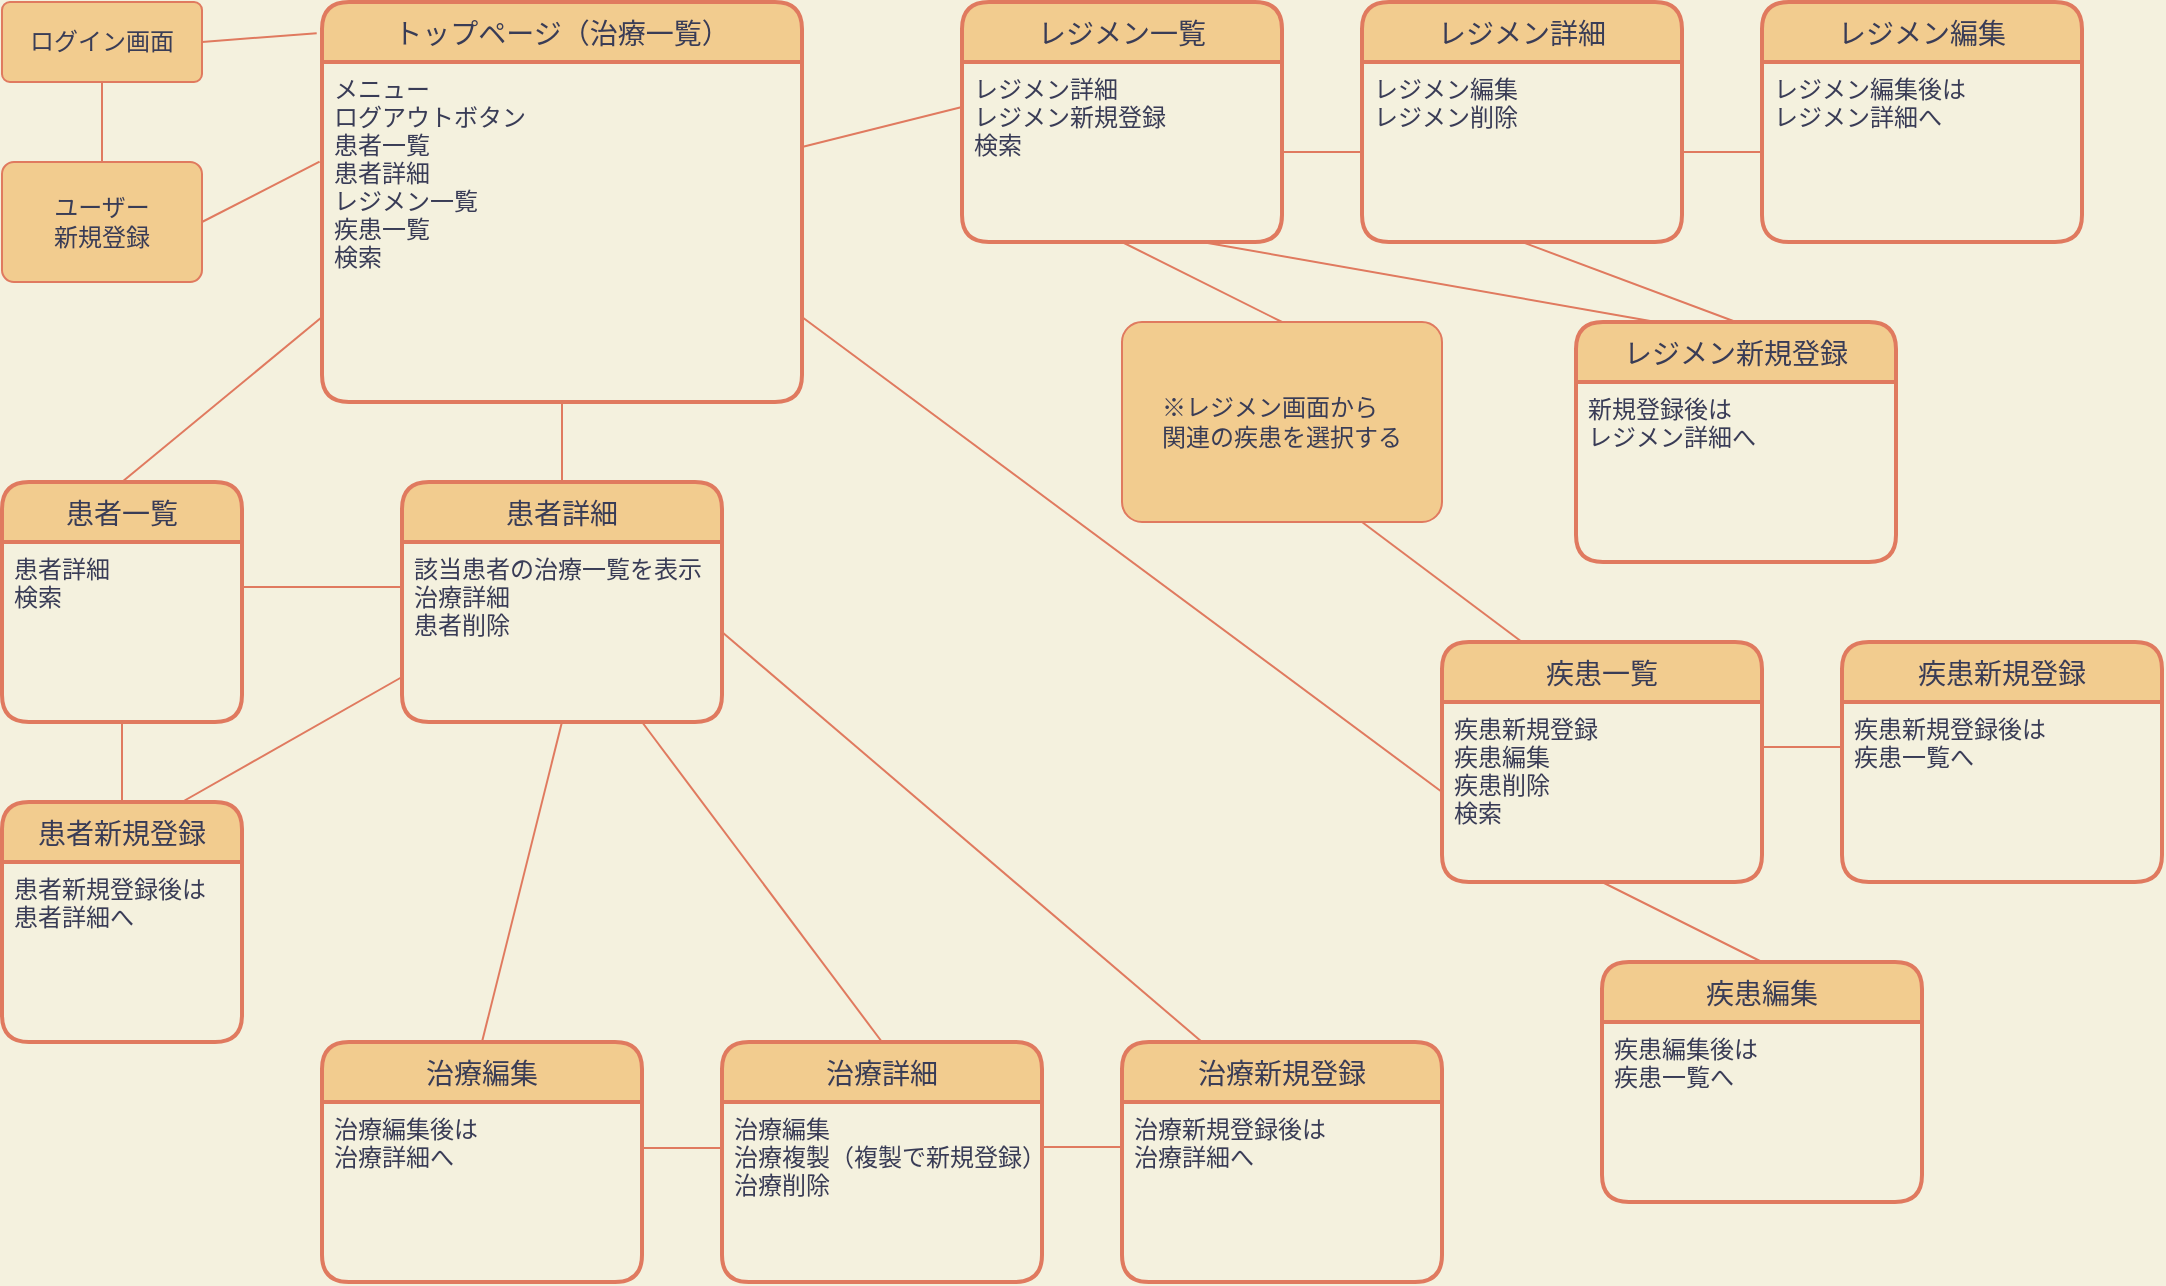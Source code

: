 <mxfile version="14.2.4" type="embed">
    <diagram id="_gqEtZB6_dUktbeQtSIE" name="ページ1">
        <mxGraphModel dx="898" dy="529" grid="1" gridSize="10" guides="1" tooltips="1" connect="1" arrows="1" fold="1" page="1" pageScale="1" pageWidth="827" pageHeight="1169" background="#F4F1DE" math="0" shadow="0">
            <root>
                <mxCell id="0"/>
                <mxCell id="1" parent="0"/>
                <mxCell id="2" value="ログイン画面" style="rounded=1;arcSize=10;whiteSpace=wrap;html=1;align=center;fillColor=#F2CC8F;strokeColor=#E07A5F;fontColor=#393C56;" vertex="1" parent="1">
                    <mxGeometry x="40" y="40" width="100" height="40" as="geometry"/>
                </mxCell>
                <mxCell id="3" value="トップページ（治療一覧）" style="swimlane;childLayout=stackLayout;horizontal=1;startSize=30;horizontalStack=0;rounded=1;fontSize=14;fontStyle=0;strokeWidth=2;resizeParent=0;resizeLast=1;shadow=0;dashed=0;align=center;fillColor=#F2CC8F;strokeColor=#E07A5F;fontColor=#393C56;" vertex="1" parent="1">
                    <mxGeometry x="200" y="40" width="240" height="200" as="geometry"/>
                </mxCell>
                <mxCell id="4" value="メニュー&#10;ログアウトボタン&#10;患者一覧&#10;患者詳細&#10;レジメン一覧&#10;疾患一覧&#10;検索&#10;" style="align=left;strokeColor=none;fillColor=none;spacingLeft=4;fontSize=12;verticalAlign=top;resizable=0;rotatable=0;part=1;fontColor=#393C56;" vertex="1" parent="3">
                    <mxGeometry y="30" width="240" height="170" as="geometry"/>
                </mxCell>
                <mxCell id="5" value="" style="endArrow=none;html=1;rounded=0;exitX=1;exitY=0.5;exitDx=0;exitDy=0;entryX=-0.011;entryY=0.078;entryDx=0;entryDy=0;entryPerimeter=0;labelBackgroundColor=#F4F1DE;strokeColor=#E07A5F;fontColor=#393C56;" edge="1" parent="1" source="2" target="3">
                    <mxGeometry relative="1" as="geometry">
                        <mxPoint x="360" y="250" as="sourcePoint"/>
                        <mxPoint x="520" y="250" as="targetPoint"/>
                    </mxGeometry>
                </mxCell>
                <mxCell id="6" value="ユーザー&lt;br&gt;新規登録" style="rounded=1;arcSize=10;whiteSpace=wrap;html=1;align=center;fillColor=#F2CC8F;strokeColor=#E07A5F;fontColor=#393C56;" vertex="1" parent="1">
                    <mxGeometry x="40" y="120" width="100" height="60" as="geometry"/>
                </mxCell>
                <mxCell id="7" value="" style="endArrow=none;html=1;rounded=0;exitX=0.5;exitY=1;exitDx=0;exitDy=0;entryX=0.5;entryY=0;entryDx=0;entryDy=0;labelBackgroundColor=#F4F1DE;strokeColor=#E07A5F;fontColor=#393C56;" edge="1" parent="1" source="2" target="6">
                    <mxGeometry relative="1" as="geometry">
                        <mxPoint x="360" y="250" as="sourcePoint"/>
                        <mxPoint x="520" y="250" as="targetPoint"/>
                    </mxGeometry>
                </mxCell>
                <mxCell id="8" value="" style="endArrow=none;html=1;rounded=0;exitX=1;exitY=0.5;exitDx=0;exitDy=0;entryX=-0.005;entryY=0.293;entryDx=0;entryDy=0;entryPerimeter=0;labelBackgroundColor=#F4F1DE;strokeColor=#E07A5F;fontColor=#393C56;" edge="1" parent="1" source="6" target="4">
                    <mxGeometry relative="1" as="geometry">
                        <mxPoint x="360" y="250" as="sourcePoint"/>
                        <mxPoint x="520" y="250" as="targetPoint"/>
                    </mxGeometry>
                </mxCell>
                <mxCell id="9" value="患者一覧" style="swimlane;childLayout=stackLayout;horizontal=1;startSize=30;horizontalStack=0;rounded=1;fontSize=14;fontStyle=0;strokeWidth=2;resizeParent=0;resizeLast=1;shadow=0;dashed=0;align=center;fillColor=#F2CC8F;strokeColor=#E07A5F;fontColor=#393C56;" vertex="1" parent="1">
                    <mxGeometry x="40" y="280" width="120" height="120" as="geometry"/>
                </mxCell>
                <mxCell id="10" value="患者詳細&#10;検索" style="align=left;strokeColor=none;fillColor=none;spacingLeft=4;fontSize=12;verticalAlign=top;resizable=0;rotatable=0;part=1;fontColor=#393C56;" vertex="1" parent="9">
                    <mxGeometry y="30" width="120" height="90" as="geometry"/>
                </mxCell>
                <mxCell id="11" value="患者詳細" style="swimlane;childLayout=stackLayout;horizontal=1;startSize=30;horizontalStack=0;rounded=1;fontSize=14;fontStyle=0;strokeWidth=2;resizeParent=0;resizeLast=1;shadow=0;dashed=0;align=center;fillColor=#F2CC8F;strokeColor=#E07A5F;fontColor=#393C56;" vertex="1" parent="1">
                    <mxGeometry x="240" y="280" width="160" height="120" as="geometry"/>
                </mxCell>
                <mxCell id="12" value="該当患者の治療一覧を表示&#10;治療詳細&#10;患者削除" style="align=left;strokeColor=none;fillColor=none;spacingLeft=4;fontSize=12;verticalAlign=top;resizable=0;rotatable=0;part=1;fontColor=#393C56;" vertex="1" parent="11">
                    <mxGeometry y="30" width="160" height="90" as="geometry"/>
                </mxCell>
                <mxCell id="13" value="" style="endArrow=none;html=1;rounded=0;exitX=0.5;exitY=0;exitDx=0;exitDy=0;entryX=0;entryY=0.75;entryDx=0;entryDy=0;labelBackgroundColor=#F4F1DE;strokeColor=#E07A5F;fontColor=#393C56;" edge="1" parent="1" source="9" target="4">
                    <mxGeometry relative="1" as="geometry">
                        <mxPoint x="360" y="290" as="sourcePoint"/>
                        <mxPoint x="520" y="290" as="targetPoint"/>
                    </mxGeometry>
                </mxCell>
                <mxCell id="14" value="" style="endArrow=none;html=1;rounded=0;exitX=0.5;exitY=1;exitDx=0;exitDy=0;entryX=0.5;entryY=0;entryDx=0;entryDy=0;labelBackgroundColor=#F4F1DE;strokeColor=#E07A5F;fontColor=#393C56;" edge="1" parent="1" source="4" target="11">
                    <mxGeometry relative="1" as="geometry">
                        <mxPoint x="360" y="290" as="sourcePoint"/>
                        <mxPoint x="320" y="270" as="targetPoint"/>
                    </mxGeometry>
                </mxCell>
                <mxCell id="15" value="" style="endArrow=none;html=1;rounded=0;exitX=1;exitY=0.25;exitDx=0;exitDy=0;entryX=0;entryY=0.25;entryDx=0;entryDy=0;labelBackgroundColor=#F4F1DE;strokeColor=#E07A5F;fontColor=#393C56;" edge="1" parent="1" source="10" target="12">
                    <mxGeometry relative="1" as="geometry">
                        <mxPoint x="360" y="290" as="sourcePoint"/>
                        <mxPoint x="240" y="310" as="targetPoint"/>
                    </mxGeometry>
                </mxCell>
                <mxCell id="16" value="レジメン一覧" style="swimlane;childLayout=stackLayout;horizontal=1;startSize=30;horizontalStack=0;rounded=1;fontSize=14;fontStyle=0;strokeWidth=2;resizeParent=0;resizeLast=1;shadow=0;dashed=0;align=center;fillColor=#F2CC8F;strokeColor=#E07A5F;fontColor=#393C56;" vertex="1" parent="1">
                    <mxGeometry x="520" y="40" width="160" height="120" as="geometry"/>
                </mxCell>
                <mxCell id="17" value="レジメン詳細&#10;レジメン新規登録&#10;検索" style="align=left;strokeColor=none;fillColor=none;spacingLeft=4;fontSize=12;verticalAlign=top;resizable=0;rotatable=0;part=1;fontColor=#393C56;" vertex="1" parent="16">
                    <mxGeometry y="30" width="160" height="90" as="geometry"/>
                </mxCell>
                <mxCell id="19" value="レジメン詳細" style="swimlane;childLayout=stackLayout;horizontal=1;startSize=30;horizontalStack=0;rounded=1;fontSize=14;fontStyle=0;strokeWidth=2;resizeParent=0;resizeLast=1;shadow=0;dashed=0;align=center;fillColor=#F2CC8F;strokeColor=#E07A5F;fontColor=#393C56;" vertex="1" parent="1">
                    <mxGeometry x="720" y="40" width="160" height="120" as="geometry"/>
                </mxCell>
                <mxCell id="20" value="レジメン編集&#10;レジメン削除" style="align=left;strokeColor=none;fillColor=none;spacingLeft=4;fontSize=12;verticalAlign=top;resizable=0;rotatable=0;part=1;fontColor=#393C56;" vertex="1" parent="19">
                    <mxGeometry y="30" width="160" height="90" as="geometry"/>
                </mxCell>
                <mxCell id="22" value="" style="endArrow=none;html=1;rounded=0;exitX=1;exitY=0.5;exitDx=0;exitDy=0;entryX=0;entryY=0.5;entryDx=0;entryDy=0;labelBackgroundColor=#F4F1DE;strokeColor=#E07A5F;fontColor=#393C56;" edge="1" parent="1" source="17" target="20">
                    <mxGeometry relative="1" as="geometry">
                        <mxPoint x="710" y="220" as="sourcePoint"/>
                        <mxPoint x="870" y="220" as="targetPoint"/>
                    </mxGeometry>
                </mxCell>
                <mxCell id="23" value="レジメン編集" style="swimlane;childLayout=stackLayout;horizontal=1;startSize=30;horizontalStack=0;rounded=1;fontSize=14;fontStyle=0;strokeWidth=2;resizeParent=0;resizeLast=1;shadow=0;dashed=0;align=center;fillColor=#F2CC8F;strokeColor=#E07A5F;fontColor=#393C56;" vertex="1" parent="1">
                    <mxGeometry x="920" y="40" width="160" height="120" as="geometry"/>
                </mxCell>
                <mxCell id="24" value="レジメン編集後は&#10;レジメン詳細へ" style="align=left;strokeColor=none;fillColor=none;spacingLeft=4;fontSize=12;verticalAlign=top;resizable=0;rotatable=0;part=1;fontColor=#393C56;" vertex="1" parent="23">
                    <mxGeometry y="30" width="160" height="90" as="geometry"/>
                </mxCell>
                <mxCell id="26" value="" style="endArrow=none;html=1;rounded=0;entryX=0;entryY=0.5;entryDx=0;entryDy=0;labelBackgroundColor=#F4F1DE;strokeColor=#E07A5F;fontColor=#393C56;" edge="1" parent="1" source="20" target="24">
                    <mxGeometry relative="1" as="geometry">
                        <mxPoint x="710" y="220" as="sourcePoint"/>
                        <mxPoint x="870" y="220" as="targetPoint"/>
                    </mxGeometry>
                </mxCell>
                <mxCell id="28" value="レジメン新規登録" style="swimlane;childLayout=stackLayout;horizontal=1;startSize=30;horizontalStack=0;rounded=1;fontSize=14;fontStyle=0;strokeWidth=2;resizeParent=0;resizeLast=1;shadow=0;dashed=0;align=center;fillColor=#F2CC8F;strokeColor=#E07A5F;fontColor=#393C56;" vertex="1" parent="1">
                    <mxGeometry x="827" y="200" width="160" height="120" as="geometry"/>
                </mxCell>
                <mxCell id="29" value="新規登録後は&#10;レジメン詳細へ" style="align=left;strokeColor=none;fillColor=none;spacingLeft=4;fontSize=12;verticalAlign=top;resizable=0;rotatable=0;part=1;fontColor=#393C56;" vertex="1" parent="28">
                    <mxGeometry y="30" width="160" height="90" as="geometry"/>
                </mxCell>
                <mxCell id="32" value="" style="endArrow=none;html=1;rounded=0;exitX=0.5;exitY=0;exitDx=0;exitDy=0;entryX=0.5;entryY=1;entryDx=0;entryDy=0;labelBackgroundColor=#F4F1DE;strokeColor=#E07A5F;fontColor=#393C56;" edge="1" parent="1" source="28" target="20">
                    <mxGeometry relative="1" as="geometry">
                        <mxPoint x="710" y="220" as="sourcePoint"/>
                        <mxPoint x="870" y="220" as="targetPoint"/>
                    </mxGeometry>
                </mxCell>
                <mxCell id="33" value="" style="endArrow=none;html=1;rounded=0;exitX=0.75;exitY=1;exitDx=0;exitDy=0;entryX=0.25;entryY=0;entryDx=0;entryDy=0;labelBackgroundColor=#F4F1DE;strokeColor=#E07A5F;fontColor=#393C56;" edge="1" parent="1" source="17" target="28">
                    <mxGeometry relative="1" as="geometry">
                        <mxPoint x="710" y="220" as="sourcePoint"/>
                        <mxPoint x="870" y="220" as="targetPoint"/>
                    </mxGeometry>
                </mxCell>
                <mxCell id="34" value="" style="endArrow=none;html=1;rounded=0;exitX=1;exitY=0.25;exitDx=0;exitDy=0;entryX=0;entryY=0.25;entryDx=0;entryDy=0;labelBackgroundColor=#F4F1DE;strokeColor=#E07A5F;fontColor=#393C56;" edge="1" parent="1" source="4" target="17">
                    <mxGeometry relative="1" as="geometry">
                        <mxPoint x="710" y="220" as="sourcePoint"/>
                        <mxPoint x="870" y="220" as="targetPoint"/>
                    </mxGeometry>
                </mxCell>
                <mxCell id="35" value="治療詳細" style="swimlane;childLayout=stackLayout;horizontal=1;startSize=30;horizontalStack=0;rounded=1;fontSize=14;fontStyle=0;strokeWidth=2;resizeParent=0;resizeLast=1;shadow=0;dashed=0;align=center;fillColor=#F2CC8F;strokeColor=#E07A5F;fontColor=#393C56;" vertex="1" parent="1">
                    <mxGeometry x="400" y="560" width="160" height="120" as="geometry"/>
                </mxCell>
                <mxCell id="36" value="治療編集&#10;治療複製（複製で新規登録）&#10;治療削除" style="align=left;strokeColor=none;fillColor=none;spacingLeft=4;fontSize=12;verticalAlign=top;resizable=0;rotatable=0;part=1;fontColor=#393C56;" vertex="1" parent="35">
                    <mxGeometry y="30" width="160" height="90" as="geometry"/>
                </mxCell>
                <mxCell id="38" value="治療編集" style="swimlane;childLayout=stackLayout;horizontal=1;startSize=30;horizontalStack=0;rounded=1;fontSize=14;fontStyle=0;strokeWidth=2;resizeParent=0;resizeLast=1;shadow=0;dashed=0;align=center;fillColor=#F2CC8F;strokeColor=#E07A5F;fontColor=#393C56;" vertex="1" parent="1">
                    <mxGeometry x="200" y="560" width="160" height="120" as="geometry"/>
                </mxCell>
                <mxCell id="39" value="治療編集後は&#10;治療詳細へ" style="align=left;strokeColor=none;fillColor=none;spacingLeft=4;fontSize=12;verticalAlign=top;resizable=0;rotatable=0;part=1;fontColor=#393C56;" vertex="1" parent="38">
                    <mxGeometry y="30" width="160" height="90" as="geometry"/>
                </mxCell>
                <mxCell id="41" value="治療新規登録" style="swimlane;childLayout=stackLayout;horizontal=1;startSize=30;horizontalStack=0;rounded=1;fontSize=14;fontStyle=0;strokeWidth=2;resizeParent=0;resizeLast=1;shadow=0;dashed=0;align=center;fillColor=#F2CC8F;strokeColor=#E07A5F;fontColor=#393C56;" vertex="1" parent="1">
                    <mxGeometry x="600" y="560" width="160" height="120" as="geometry"/>
                </mxCell>
                <mxCell id="42" value="治療新規登録後は&#10;治療詳細へ" style="align=left;strokeColor=none;fillColor=none;spacingLeft=4;fontSize=12;verticalAlign=top;resizable=0;rotatable=0;part=1;fontColor=#393C56;" vertex="1" parent="41">
                    <mxGeometry y="30" width="160" height="90" as="geometry"/>
                </mxCell>
                <mxCell id="45" value="" style="endArrow=none;html=1;rounded=0;exitX=0.75;exitY=1;exitDx=0;exitDy=0;entryX=0.5;entryY=0;entryDx=0;entryDy=0;labelBackgroundColor=#F4F1DE;strokeColor=#E07A5F;fontColor=#393C56;" edge="1" parent="1" source="12" target="35">
                    <mxGeometry relative="1" as="geometry">
                        <mxPoint x="330" y="430" as="sourcePoint"/>
                        <mxPoint x="490" y="430" as="targetPoint"/>
                    </mxGeometry>
                </mxCell>
                <mxCell id="46" value="" style="endArrow=none;html=1;rounded=0;exitX=0.5;exitY=1;exitDx=0;exitDy=0;entryX=0.5;entryY=0;entryDx=0;entryDy=0;labelBackgroundColor=#F4F1DE;strokeColor=#E07A5F;fontColor=#393C56;" edge="1" parent="1" source="12" target="38">
                    <mxGeometry relative="1" as="geometry">
                        <mxPoint x="330" y="430" as="sourcePoint"/>
                        <mxPoint x="490" y="430" as="targetPoint"/>
                    </mxGeometry>
                </mxCell>
                <mxCell id="47" value="" style="endArrow=none;html=1;rounded=0;entryX=0.25;entryY=0;entryDx=0;entryDy=0;exitX=1;exitY=0.5;exitDx=0;exitDy=0;labelBackgroundColor=#F4F1DE;strokeColor=#E07A5F;fontColor=#393C56;" edge="1" parent="1" source="12" target="41">
                    <mxGeometry relative="1" as="geometry">
                        <mxPoint x="330" y="430" as="sourcePoint"/>
                        <mxPoint x="520" y="430" as="targetPoint"/>
                    </mxGeometry>
                </mxCell>
                <mxCell id="48" value="患者新規登録" style="swimlane;childLayout=stackLayout;horizontal=1;startSize=30;horizontalStack=0;rounded=1;fontSize=14;fontStyle=0;strokeWidth=2;resizeParent=0;resizeLast=1;shadow=0;dashed=0;align=center;fillColor=#F2CC8F;strokeColor=#E07A5F;fontColor=#393C56;" vertex="1" parent="1">
                    <mxGeometry x="40" y="440" width="120" height="120" as="geometry"/>
                </mxCell>
                <mxCell id="49" value="患者新規登録後は&#10;患者詳細へ" style="align=left;strokeColor=none;fillColor=none;spacingLeft=4;fontSize=12;verticalAlign=top;resizable=0;rotatable=0;part=1;fontColor=#393C56;" vertex="1" parent="48">
                    <mxGeometry y="30" width="120" height="90" as="geometry"/>
                </mxCell>
                <mxCell id="51" value="" style="endArrow=none;html=1;rounded=0;exitX=0.5;exitY=1;exitDx=0;exitDy=0;entryX=0.5;entryY=0;entryDx=0;entryDy=0;labelBackgroundColor=#F4F1DE;strokeColor=#E07A5F;fontColor=#393C56;" edge="1" parent="1" source="10" target="48">
                    <mxGeometry relative="1" as="geometry">
                        <mxPoint x="330" y="430" as="sourcePoint"/>
                        <mxPoint x="490" y="430" as="targetPoint"/>
                    </mxGeometry>
                </mxCell>
                <mxCell id="52" value="" style="endArrow=none;html=1;rounded=0;exitX=0.75;exitY=0;exitDx=0;exitDy=0;entryX=0;entryY=0.75;entryDx=0;entryDy=0;labelBackgroundColor=#F4F1DE;strokeColor=#E07A5F;fontColor=#393C56;" edge="1" parent="1" source="48" target="12">
                    <mxGeometry relative="1" as="geometry">
                        <mxPoint x="330" y="430" as="sourcePoint"/>
                        <mxPoint x="490" y="430" as="targetPoint"/>
                    </mxGeometry>
                </mxCell>
                <mxCell id="53" value="疾患一覧" style="swimlane;childLayout=stackLayout;horizontal=1;startSize=30;horizontalStack=0;rounded=1;fontSize=14;fontStyle=0;strokeWidth=2;resizeParent=0;resizeLast=1;shadow=0;dashed=0;align=center;fillColor=#F2CC8F;strokeColor=#E07A5F;fontColor=#393C56;" vertex="1" parent="1">
                    <mxGeometry x="760" y="360" width="160" height="120" as="geometry"/>
                </mxCell>
                <mxCell id="54" value="疾患新規登録&#10;疾患編集&#10;疾患削除&#10;検索" style="align=left;strokeColor=none;fillColor=none;spacingLeft=4;fontSize=12;verticalAlign=top;resizable=0;rotatable=0;part=1;fontColor=#393C56;" vertex="1" parent="53">
                    <mxGeometry y="30" width="160" height="90" as="geometry"/>
                </mxCell>
                <mxCell id="56" value="疾患新規登録" style="swimlane;childLayout=stackLayout;horizontal=1;startSize=30;horizontalStack=0;rounded=1;fontSize=14;fontStyle=0;strokeWidth=2;resizeParent=0;resizeLast=1;shadow=0;dashed=0;align=center;fillColor=#F2CC8F;strokeColor=#E07A5F;fontColor=#393C56;" vertex="1" parent="1">
                    <mxGeometry x="960" y="360" width="160" height="120" as="geometry"/>
                </mxCell>
                <mxCell id="57" value="疾患新規登録後は&#10;疾患一覧へ" style="align=left;strokeColor=none;fillColor=none;spacingLeft=4;fontSize=12;verticalAlign=top;resizable=0;rotatable=0;part=1;fontColor=#393C56;" vertex="1" parent="56">
                    <mxGeometry y="30" width="160" height="90" as="geometry"/>
                </mxCell>
                <mxCell id="59" value="疾患編集" style="swimlane;childLayout=stackLayout;horizontal=1;startSize=30;horizontalStack=0;rounded=1;fontSize=14;fontStyle=0;strokeWidth=2;resizeParent=0;resizeLast=1;shadow=0;dashed=0;align=center;fillColor=#F2CC8F;strokeColor=#E07A5F;fontColor=#393C56;" vertex="1" parent="1">
                    <mxGeometry x="840" y="520" width="160" height="120" as="geometry"/>
                </mxCell>
                <mxCell id="60" value="疾患編集後は&#10;疾患一覧へ" style="align=left;strokeColor=none;fillColor=none;spacingLeft=4;fontSize=12;verticalAlign=top;resizable=0;rotatable=0;part=1;fontColor=#393C56;" vertex="1" parent="59">
                    <mxGeometry y="30" width="160" height="90" as="geometry"/>
                </mxCell>
                <mxCell id="62" value="" style="endArrow=none;html=1;rounded=0;strokeColor=#E07A5F;fillColor=#F2CC8F;fontColor=#393C56;exitX=1;exitY=0.25;exitDx=0;exitDy=0;entryX=0;entryY=0.25;entryDx=0;entryDy=0;" edge="1" parent="1" source="54" target="57">
                    <mxGeometry relative="1" as="geometry">
                        <mxPoint x="940" y="470" as="sourcePoint"/>
                        <mxPoint x="1100" y="470" as="targetPoint"/>
                    </mxGeometry>
                </mxCell>
                <mxCell id="63" value="" style="endArrow=none;html=1;rounded=0;strokeColor=#E07A5F;fillColor=#F2CC8F;fontColor=#393C56;exitX=0.5;exitY=1;exitDx=0;exitDy=0;entryX=0.5;entryY=0;entryDx=0;entryDy=0;" edge="1" parent="1" source="54" target="59">
                    <mxGeometry relative="1" as="geometry">
                        <mxPoint x="940" y="470" as="sourcePoint"/>
                        <mxPoint x="1100" y="470" as="targetPoint"/>
                    </mxGeometry>
                </mxCell>
                <mxCell id="65" value="&lt;div style=&quot;text-align: left&quot;&gt;&lt;span&gt;※レジメン画面から&lt;/span&gt;&lt;/div&gt;&lt;div style=&quot;text-align: left&quot;&gt;&lt;span&gt;関連の疾患を&lt;/span&gt;&lt;span&gt;選択する&lt;/span&gt;&lt;/div&gt;" style="rounded=1;arcSize=10;whiteSpace=wrap;html=1;align=center;sketch=0;strokeColor=#E07A5F;fillColor=#F2CC8F;fontColor=#393C56;" vertex="1" parent="1">
                    <mxGeometry x="600" y="200" width="160" height="100" as="geometry"/>
                </mxCell>
                <mxCell id="70" value="" style="endArrow=none;html=1;rounded=0;strokeColor=#E07A5F;fillColor=#F2CC8F;fontColor=#393C56;exitX=0.75;exitY=1;exitDx=0;exitDy=0;entryX=0.25;entryY=0;entryDx=0;entryDy=0;" edge="1" parent="1" source="65" target="53">
                    <mxGeometry relative="1" as="geometry">
                        <mxPoint x="800" y="340" as="sourcePoint"/>
                        <mxPoint x="960" y="340" as="targetPoint"/>
                    </mxGeometry>
                </mxCell>
                <mxCell id="71" value="" style="endArrow=none;html=1;rounded=0;strokeColor=#E07A5F;fillColor=#F2CC8F;fontColor=#393C56;exitX=0.5;exitY=1;exitDx=0;exitDy=0;entryX=0.5;entryY=0;entryDx=0;entryDy=0;" edge="1" parent="1" source="17" target="65">
                    <mxGeometry relative="1" as="geometry">
                        <mxPoint x="800" y="340" as="sourcePoint"/>
                        <mxPoint x="960" y="340" as="targetPoint"/>
                    </mxGeometry>
                </mxCell>
                <mxCell id="72" value="" style="endArrow=none;html=1;rounded=0;strokeColor=#E07A5F;fillColor=#F2CC8F;fontColor=#393C56;" edge="1" parent="1">
                    <mxGeometry relative="1" as="geometry">
                        <mxPoint x="400" y="613" as="sourcePoint"/>
                        <mxPoint x="360" y="613" as="targetPoint"/>
                    </mxGeometry>
                </mxCell>
                <mxCell id="73" value="" style="endArrow=none;html=1;rounded=0;strokeColor=#E07A5F;fillColor=#F2CC8F;fontColor=#393C56;exitX=1;exitY=0.25;exitDx=0;exitDy=0;entryX=0;entryY=0.25;entryDx=0;entryDy=0;" edge="1" parent="1" source="36" target="42">
                    <mxGeometry relative="1" as="geometry">
                        <mxPoint x="400" y="520" as="sourcePoint"/>
                        <mxPoint x="560" y="520" as="targetPoint"/>
                    </mxGeometry>
                </mxCell>
                <mxCell id="75" value="" style="endArrow=none;html=1;rounded=0;strokeColor=#E07A5F;fillColor=#F2CC8F;fontColor=#393C56;exitX=1;exitY=0.75;exitDx=0;exitDy=0;entryX=0;entryY=0.5;entryDx=0;entryDy=0;" edge="1" parent="1" source="4" target="54">
                    <mxGeometry relative="1" as="geometry">
                        <mxPoint x="590" y="300" as="sourcePoint"/>
                        <mxPoint x="750" y="300" as="targetPoint"/>
                    </mxGeometry>
                </mxCell>
            </root>
        </mxGraphModel>
    </diagram>
</mxfile>